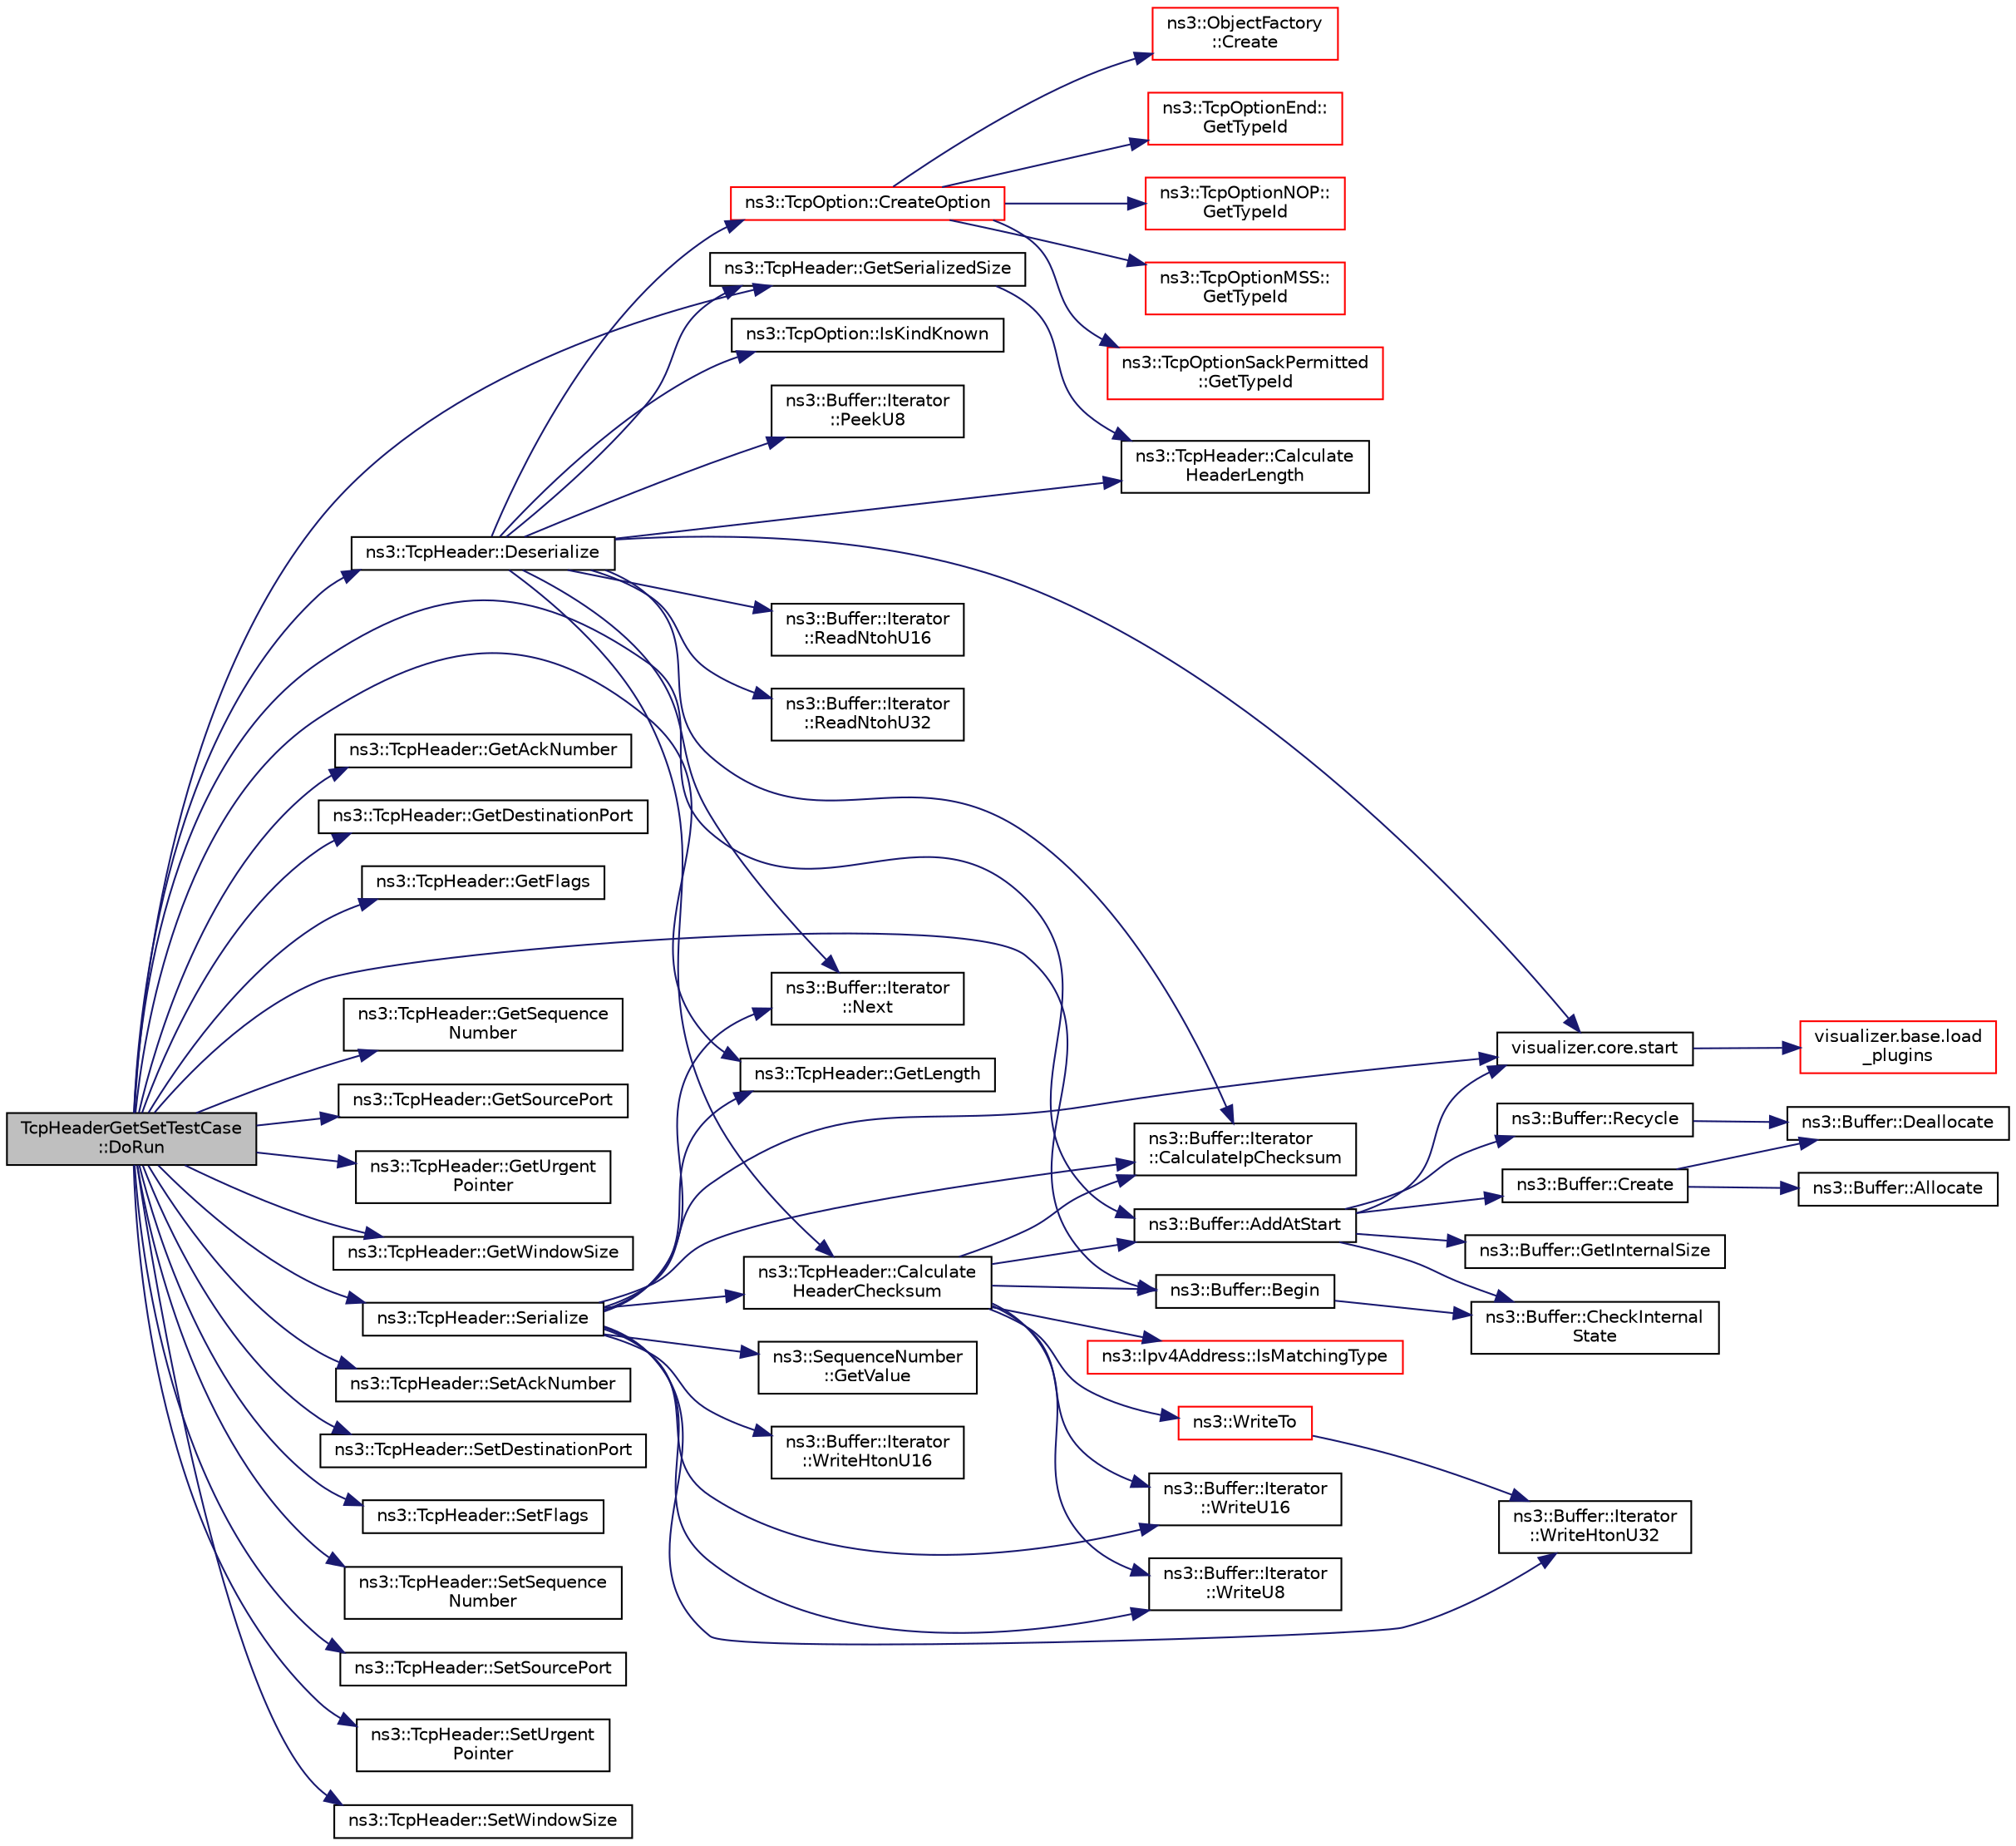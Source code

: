 digraph "TcpHeaderGetSetTestCase::DoRun"
{
 // LATEX_PDF_SIZE
  edge [fontname="Helvetica",fontsize="10",labelfontname="Helvetica",labelfontsize="10"];
  node [fontname="Helvetica",fontsize="10",shape=record];
  rankdir="LR";
  Node1 [label="TcpHeaderGetSetTestCase\l::DoRun",height=0.2,width=0.4,color="black", fillcolor="grey75", style="filled", fontcolor="black",tooltip="Implementation to actually run this TestCase."];
  Node1 -> Node2 [color="midnightblue",fontsize="10",style="solid",fontname="Helvetica"];
  Node2 [label="ns3::Buffer::AddAtStart",height=0.2,width=0.4,color="black", fillcolor="white", style="filled",URL="$classns3_1_1_buffer.html#a8abd8164c3671d3dadc98fc66fade7b1",tooltip=" "];
  Node2 -> Node3 [color="midnightblue",fontsize="10",style="solid",fontname="Helvetica"];
  Node3 [label="ns3::Buffer::CheckInternal\lState",height=0.2,width=0.4,color="black", fillcolor="white", style="filled",URL="$classns3_1_1_buffer.html#a200897ee202518b0d2bf91ead4e82be9",tooltip="Checks the internal buffer structures consistency."];
  Node2 -> Node4 [color="midnightblue",fontsize="10",style="solid",fontname="Helvetica"];
  Node4 [label="ns3::Buffer::Create",height=0.2,width=0.4,color="black", fillcolor="white", style="filled",URL="$classns3_1_1_buffer.html#a340c9888e35cf55d024808adfbd75913",tooltip="Create a buffer data storage."];
  Node4 -> Node5 [color="midnightblue",fontsize="10",style="solid",fontname="Helvetica"];
  Node5 [label="ns3::Buffer::Allocate",height=0.2,width=0.4,color="black", fillcolor="white", style="filled",URL="$classns3_1_1_buffer.html#a7bbfa888d618a79ee413fe01a7b4ff68",tooltip="Allocate a buffer data storage."];
  Node4 -> Node6 [color="midnightblue",fontsize="10",style="solid",fontname="Helvetica"];
  Node6 [label="ns3::Buffer::Deallocate",height=0.2,width=0.4,color="black", fillcolor="white", style="filled",URL="$classns3_1_1_buffer.html#a5cf2847bcc22da58cfa7e3a6b0279a01",tooltip="Deallocate the buffer memory."];
  Node2 -> Node7 [color="midnightblue",fontsize="10",style="solid",fontname="Helvetica"];
  Node7 [label="ns3::Buffer::GetInternalSize",height=0.2,width=0.4,color="black", fillcolor="white", style="filled",URL="$classns3_1_1_buffer.html#a1042168f1f6f3b24ad08a668662ab373",tooltip="Get the buffer real size."];
  Node2 -> Node8 [color="midnightblue",fontsize="10",style="solid",fontname="Helvetica"];
  Node8 [label="ns3::Buffer::Recycle",height=0.2,width=0.4,color="black", fillcolor="white", style="filled",URL="$classns3_1_1_buffer.html#aa14d4354b6de0c9d6044805f6503ecd2",tooltip="Recycle the buffer memory."];
  Node8 -> Node6 [color="midnightblue",fontsize="10",style="solid",fontname="Helvetica"];
  Node2 -> Node9 [color="midnightblue",fontsize="10",style="solid",fontname="Helvetica"];
  Node9 [label="visualizer.core.start",height=0.2,width=0.4,color="black", fillcolor="white", style="filled",URL="$namespacevisualizer_1_1core.html#a2a35e5d8a34af358b508dac8635754e0",tooltip=" "];
  Node9 -> Node10 [color="midnightblue",fontsize="10",style="solid",fontname="Helvetica"];
  Node10 [label="visualizer.base.load\l_plugins",height=0.2,width=0.4,color="red", fillcolor="white", style="filled",URL="$namespacevisualizer_1_1base.html#ad171497a5ff1afe0a73bedaebf35448f",tooltip=" "];
  Node1 -> Node12 [color="midnightblue",fontsize="10",style="solid",fontname="Helvetica"];
  Node12 [label="ns3::Buffer::Begin",height=0.2,width=0.4,color="black", fillcolor="white", style="filled",URL="$classns3_1_1_buffer.html#acb977a0179de9abe4e295ce22023b4ca",tooltip=" "];
  Node12 -> Node3 [color="midnightblue",fontsize="10",style="solid",fontname="Helvetica"];
  Node1 -> Node13 [color="midnightblue",fontsize="10",style="solid",fontname="Helvetica"];
  Node13 [label="ns3::TcpHeader::Deserialize",height=0.2,width=0.4,color="black", fillcolor="white", style="filled",URL="$classns3_1_1_tcp_header.html#ac9ebbec6f00c4d7d040c1d68dbe8c793",tooltip=" "];
  Node13 -> Node14 [color="midnightblue",fontsize="10",style="solid",fontname="Helvetica"];
  Node14 [label="ns3::TcpHeader::Calculate\lHeaderChecksum",height=0.2,width=0.4,color="black", fillcolor="white", style="filled",URL="$classns3_1_1_tcp_header.html#aa57fcc161d91b80483c757468303a50d",tooltip="Calculate the header checksum."];
  Node14 -> Node2 [color="midnightblue",fontsize="10",style="solid",fontname="Helvetica"];
  Node14 -> Node12 [color="midnightblue",fontsize="10",style="solid",fontname="Helvetica"];
  Node14 -> Node15 [color="midnightblue",fontsize="10",style="solid",fontname="Helvetica"];
  Node15 [label="ns3::Buffer::Iterator\l::CalculateIpChecksum",height=0.2,width=0.4,color="black", fillcolor="white", style="filled",URL="$classns3_1_1_buffer_1_1_iterator.html#a3c7784ed3f45948da2cf8754ad1606d5",tooltip="Calculate the checksum."];
  Node14 -> Node16 [color="midnightblue",fontsize="10",style="solid",fontname="Helvetica"];
  Node16 [label="ns3::Ipv4Address::IsMatchingType",height=0.2,width=0.4,color="red", fillcolor="white", style="filled",URL="$classns3_1_1_ipv4_address.html#a7129db5e08739783b300976d28c0ced3",tooltip=" "];
  Node14 -> Node19 [color="midnightblue",fontsize="10",style="solid",fontname="Helvetica"];
  Node19 [label="ns3::WriteTo",height=0.2,width=0.4,color="red", fillcolor="white", style="filled",URL="$namespacens3.html#abe3cb0173e87a3f7e2e414358c0a08bf",tooltip="Write an Ipv4Address to a Buffer."];
  Node19 -> Node21 [color="midnightblue",fontsize="10",style="solid",fontname="Helvetica"];
  Node21 [label="ns3::Buffer::Iterator\l::WriteHtonU32",height=0.2,width=0.4,color="black", fillcolor="white", style="filled",URL="$classns3_1_1_buffer_1_1_iterator.html#ac8a95d099acc1fa0e699200b4de82173",tooltip=" "];
  Node14 -> Node22 [color="midnightblue",fontsize="10",style="solid",fontname="Helvetica"];
  Node22 [label="ns3::Buffer::Iterator\l::WriteU16",height=0.2,width=0.4,color="black", fillcolor="white", style="filled",URL="$classns3_1_1_buffer_1_1_iterator.html#a67fdfa2b4295a6f807b9670c7c8e4c0b",tooltip=" "];
  Node14 -> Node23 [color="midnightblue",fontsize="10",style="solid",fontname="Helvetica"];
  Node23 [label="ns3::Buffer::Iterator\l::WriteU8",height=0.2,width=0.4,color="black", fillcolor="white", style="filled",URL="$classns3_1_1_buffer_1_1_iterator.html#a3c7bacca6cbb821c9d14fa4626b7ae16",tooltip=" "];
  Node13 -> Node24 [color="midnightblue",fontsize="10",style="solid",fontname="Helvetica"];
  Node24 [label="ns3::TcpHeader::Calculate\lHeaderLength",height=0.2,width=0.4,color="black", fillcolor="white", style="filled",URL="$classns3_1_1_tcp_header.html#a4c7cad2e2de25b3fb62081a1ffb7fb60",tooltip="Calculates the header length (in words)"];
  Node13 -> Node15 [color="midnightblue",fontsize="10",style="solid",fontname="Helvetica"];
  Node13 -> Node25 [color="midnightblue",fontsize="10",style="solid",fontname="Helvetica"];
  Node25 [label="ns3::TcpOption::CreateOption",height=0.2,width=0.4,color="red", fillcolor="white", style="filled",URL="$classns3_1_1_tcp_option.html#a342764c94f23eae9c093534312f7a5d4",tooltip="Creates an option."];
  Node25 -> Node26 [color="midnightblue",fontsize="10",style="solid",fontname="Helvetica"];
  Node26 [label="ns3::ObjectFactory\l::Create",height=0.2,width=0.4,color="red", fillcolor="white", style="filled",URL="$classns3_1_1_object_factory.html#a52eda277f4aaab54266134ba48102ad7",tooltip="Create an Object instance of the configured TypeId."];
  Node25 -> Node56 [color="midnightblue",fontsize="10",style="solid",fontname="Helvetica"];
  Node56 [label="ns3::TcpOptionEnd::\lGetTypeId",height=0.2,width=0.4,color="red", fillcolor="white", style="filled",URL="$classns3_1_1_tcp_option_end.html#a668951e9dbe4134a81da13d584ee178c",tooltip="Get the type ID."];
  Node25 -> Node57 [color="midnightblue",fontsize="10",style="solid",fontname="Helvetica"];
  Node57 [label="ns3::TcpOptionNOP::\lGetTypeId",height=0.2,width=0.4,color="red", fillcolor="white", style="filled",URL="$classns3_1_1_tcp_option_n_o_p.html#a6c5e9984f11ad0f188680548eca459f6",tooltip="Get the type ID."];
  Node25 -> Node58 [color="midnightblue",fontsize="10",style="solid",fontname="Helvetica"];
  Node58 [label="ns3::TcpOptionMSS::\lGetTypeId",height=0.2,width=0.4,color="red", fillcolor="white", style="filled",URL="$classns3_1_1_tcp_option_m_s_s.html#aaec9dfb07153afa27d71d2deeda43f86",tooltip="Get the type ID."];
  Node25 -> Node59 [color="midnightblue",fontsize="10",style="solid",fontname="Helvetica"];
  Node59 [label="ns3::TcpOptionSackPermitted\l::GetTypeId",height=0.2,width=0.4,color="red", fillcolor="white", style="filled",URL="$classns3_1_1_tcp_option_sack_permitted.html#a55cbccf8eec5174166452008f625323e",tooltip="Get the type ID."];
  Node13 -> Node65 [color="midnightblue",fontsize="10",style="solid",fontname="Helvetica"];
  Node65 [label="ns3::TcpHeader::GetSerializedSize",height=0.2,width=0.4,color="black", fillcolor="white", style="filled",URL="$classns3_1_1_tcp_header.html#a3681c187ff92f6acbae569584009137a",tooltip=" "];
  Node65 -> Node24 [color="midnightblue",fontsize="10",style="solid",fontname="Helvetica"];
  Node13 -> Node66 [color="midnightblue",fontsize="10",style="solid",fontname="Helvetica"];
  Node66 [label="ns3::TcpOption::IsKindKnown",height=0.2,width=0.4,color="black", fillcolor="white", style="filled",URL="$classns3_1_1_tcp_option.html#aa4227e120fb09b89b6f088b19529344c",tooltip="Check if the option is implemented."];
  Node13 -> Node67 [color="midnightblue",fontsize="10",style="solid",fontname="Helvetica"];
  Node67 [label="ns3::Buffer::Iterator\l::Next",height=0.2,width=0.4,color="black", fillcolor="white", style="filled",URL="$classns3_1_1_buffer_1_1_iterator.html#a5eaa564bdc98d063b7e94b1768aeed6b",tooltip="go forward by one byte"];
  Node13 -> Node68 [color="midnightblue",fontsize="10",style="solid",fontname="Helvetica"];
  Node68 [label="ns3::Buffer::Iterator\l::PeekU8",height=0.2,width=0.4,color="black", fillcolor="white", style="filled",URL="$classns3_1_1_buffer_1_1_iterator.html#aeba1e13bebc9775be31e37baf9e75a73",tooltip=" "];
  Node13 -> Node69 [color="midnightblue",fontsize="10",style="solid",fontname="Helvetica"];
  Node69 [label="ns3::Buffer::Iterator\l::ReadNtohU16",height=0.2,width=0.4,color="black", fillcolor="white", style="filled",URL="$classns3_1_1_buffer_1_1_iterator.html#a14d63ac76497032a473d99cc8458608e",tooltip=" "];
  Node13 -> Node70 [color="midnightblue",fontsize="10",style="solid",fontname="Helvetica"];
  Node70 [label="ns3::Buffer::Iterator\l::ReadNtohU32",height=0.2,width=0.4,color="black", fillcolor="white", style="filled",URL="$classns3_1_1_buffer_1_1_iterator.html#af6873e0c53e5338902802dedff2159d1",tooltip=" "];
  Node13 -> Node9 [color="midnightblue",fontsize="10",style="solid",fontname="Helvetica"];
  Node1 -> Node71 [color="midnightblue",fontsize="10",style="solid",fontname="Helvetica"];
  Node71 [label="ns3::TcpHeader::GetAckNumber",height=0.2,width=0.4,color="black", fillcolor="white", style="filled",URL="$classns3_1_1_tcp_header.html#adc8bd17b9053c53f67f3be71adbb2e54",tooltip="Get the ACK number."];
  Node1 -> Node72 [color="midnightblue",fontsize="10",style="solid",fontname="Helvetica"];
  Node72 [label="ns3::TcpHeader::GetDestinationPort",height=0.2,width=0.4,color="black", fillcolor="white", style="filled",URL="$classns3_1_1_tcp_header.html#a4677ee14080d214b05b4b8cce9d82efc",tooltip="Get the destination port."];
  Node1 -> Node73 [color="midnightblue",fontsize="10",style="solid",fontname="Helvetica"];
  Node73 [label="ns3::TcpHeader::GetFlags",height=0.2,width=0.4,color="black", fillcolor="white", style="filled",URL="$classns3_1_1_tcp_header.html#adae57f746870a94c0fe4181c87368b62",tooltip="Get the flags."];
  Node1 -> Node74 [color="midnightblue",fontsize="10",style="solid",fontname="Helvetica"];
  Node74 [label="ns3::TcpHeader::GetLength",height=0.2,width=0.4,color="black", fillcolor="white", style="filled",URL="$classns3_1_1_tcp_header.html#a3d2679b124a0f2bb74af5095c14a18e7",tooltip="Get the length in words."];
  Node1 -> Node75 [color="midnightblue",fontsize="10",style="solid",fontname="Helvetica"];
  Node75 [label="ns3::TcpHeader::GetSequence\lNumber",height=0.2,width=0.4,color="black", fillcolor="white", style="filled",URL="$classns3_1_1_tcp_header.html#a378fca684de64584c4fcc7dd9034e5e5",tooltip="Get the sequence number."];
  Node1 -> Node65 [color="midnightblue",fontsize="10",style="solid",fontname="Helvetica"];
  Node1 -> Node76 [color="midnightblue",fontsize="10",style="solid",fontname="Helvetica"];
  Node76 [label="ns3::TcpHeader::GetSourcePort",height=0.2,width=0.4,color="black", fillcolor="white", style="filled",URL="$classns3_1_1_tcp_header.html#accceca9f318a9adfceff0769af1400e0",tooltip="Get the source port."];
  Node1 -> Node77 [color="midnightblue",fontsize="10",style="solid",fontname="Helvetica"];
  Node77 [label="ns3::TcpHeader::GetUrgent\lPointer",height=0.2,width=0.4,color="black", fillcolor="white", style="filled",URL="$classns3_1_1_tcp_header.html#ad94017809244699eb1f110d19cefe808",tooltip="Get the urgent pointer."];
  Node1 -> Node78 [color="midnightblue",fontsize="10",style="solid",fontname="Helvetica"];
  Node78 [label="ns3::TcpHeader::GetWindowSize",height=0.2,width=0.4,color="black", fillcolor="white", style="filled",URL="$classns3_1_1_tcp_header.html#a799afcb39d998e6b397b8cf38181ed5b",tooltip="Get the window size."];
  Node1 -> Node79 [color="midnightblue",fontsize="10",style="solid",fontname="Helvetica"];
  Node79 [label="ns3::TcpHeader::Serialize",height=0.2,width=0.4,color="black", fillcolor="white", style="filled",URL="$classns3_1_1_tcp_header.html#a16e145d6a2e7bf9eff6978904a9c50a5",tooltip=" "];
  Node79 -> Node14 [color="midnightblue",fontsize="10",style="solid",fontname="Helvetica"];
  Node79 -> Node15 [color="midnightblue",fontsize="10",style="solid",fontname="Helvetica"];
  Node79 -> Node74 [color="midnightblue",fontsize="10",style="solid",fontname="Helvetica"];
  Node79 -> Node80 [color="midnightblue",fontsize="10",style="solid",fontname="Helvetica"];
  Node80 [label="ns3::SequenceNumber\l::GetValue",height=0.2,width=0.4,color="black", fillcolor="white", style="filled",URL="$classns3_1_1_sequence_number.html#ac16a0b2c43ad7e157edb610e858b309f",tooltip="Extracts the numeric value of the sequence number."];
  Node79 -> Node67 [color="midnightblue",fontsize="10",style="solid",fontname="Helvetica"];
  Node79 -> Node9 [color="midnightblue",fontsize="10",style="solid",fontname="Helvetica"];
  Node79 -> Node81 [color="midnightblue",fontsize="10",style="solid",fontname="Helvetica"];
  Node81 [label="ns3::Buffer::Iterator\l::WriteHtonU16",height=0.2,width=0.4,color="black", fillcolor="white", style="filled",URL="$classns3_1_1_buffer_1_1_iterator.html#a97ea9c86cfe87b516efc28faa7dfdf21",tooltip=" "];
  Node79 -> Node21 [color="midnightblue",fontsize="10",style="solid",fontname="Helvetica"];
  Node79 -> Node22 [color="midnightblue",fontsize="10",style="solid",fontname="Helvetica"];
  Node79 -> Node23 [color="midnightblue",fontsize="10",style="solid",fontname="Helvetica"];
  Node1 -> Node82 [color="midnightblue",fontsize="10",style="solid",fontname="Helvetica"];
  Node82 [label="ns3::TcpHeader::SetAckNumber",height=0.2,width=0.4,color="black", fillcolor="white", style="filled",URL="$classns3_1_1_tcp_header.html#ad594a427a382dc395261a94749e1878c",tooltip="Set the ACK number."];
  Node1 -> Node83 [color="midnightblue",fontsize="10",style="solid",fontname="Helvetica"];
  Node83 [label="ns3::TcpHeader::SetDestinationPort",height=0.2,width=0.4,color="black", fillcolor="white", style="filled",URL="$classns3_1_1_tcp_header.html#a3259c06373ba4261eaaaed0cbf40cad3",tooltip="Set the destination port."];
  Node1 -> Node84 [color="midnightblue",fontsize="10",style="solid",fontname="Helvetica"];
  Node84 [label="ns3::TcpHeader::SetFlags",height=0.2,width=0.4,color="black", fillcolor="white", style="filled",URL="$classns3_1_1_tcp_header.html#a6574356013e9c62b4543486f640f6be6",tooltip="Set flags of the header."];
  Node1 -> Node85 [color="midnightblue",fontsize="10",style="solid",fontname="Helvetica"];
  Node85 [label="ns3::TcpHeader::SetSequence\lNumber",height=0.2,width=0.4,color="black", fillcolor="white", style="filled",URL="$classns3_1_1_tcp_header.html#a3483eb1604d7db47b1163b02f74bcc25",tooltip="Set the sequence Number."];
  Node1 -> Node86 [color="midnightblue",fontsize="10",style="solid",fontname="Helvetica"];
  Node86 [label="ns3::TcpHeader::SetSourcePort",height=0.2,width=0.4,color="black", fillcolor="white", style="filled",URL="$classns3_1_1_tcp_header.html#aceb2630b3d43118ee576aec58f55a0ff",tooltip="Set the source port."];
  Node1 -> Node87 [color="midnightblue",fontsize="10",style="solid",fontname="Helvetica"];
  Node87 [label="ns3::TcpHeader::SetUrgent\lPointer",height=0.2,width=0.4,color="black", fillcolor="white", style="filled",URL="$classns3_1_1_tcp_header.html#a082b4d492dd7fb0b788a4c959f9065cc",tooltip="Set the urgent pointer."];
  Node1 -> Node88 [color="midnightblue",fontsize="10",style="solid",fontname="Helvetica"];
  Node88 [label="ns3::TcpHeader::SetWindowSize",height=0.2,width=0.4,color="black", fillcolor="white", style="filled",URL="$classns3_1_1_tcp_header.html#a659d7fc71c808249fe76fd5b667baf34",tooltip="Set the window size."];
}
